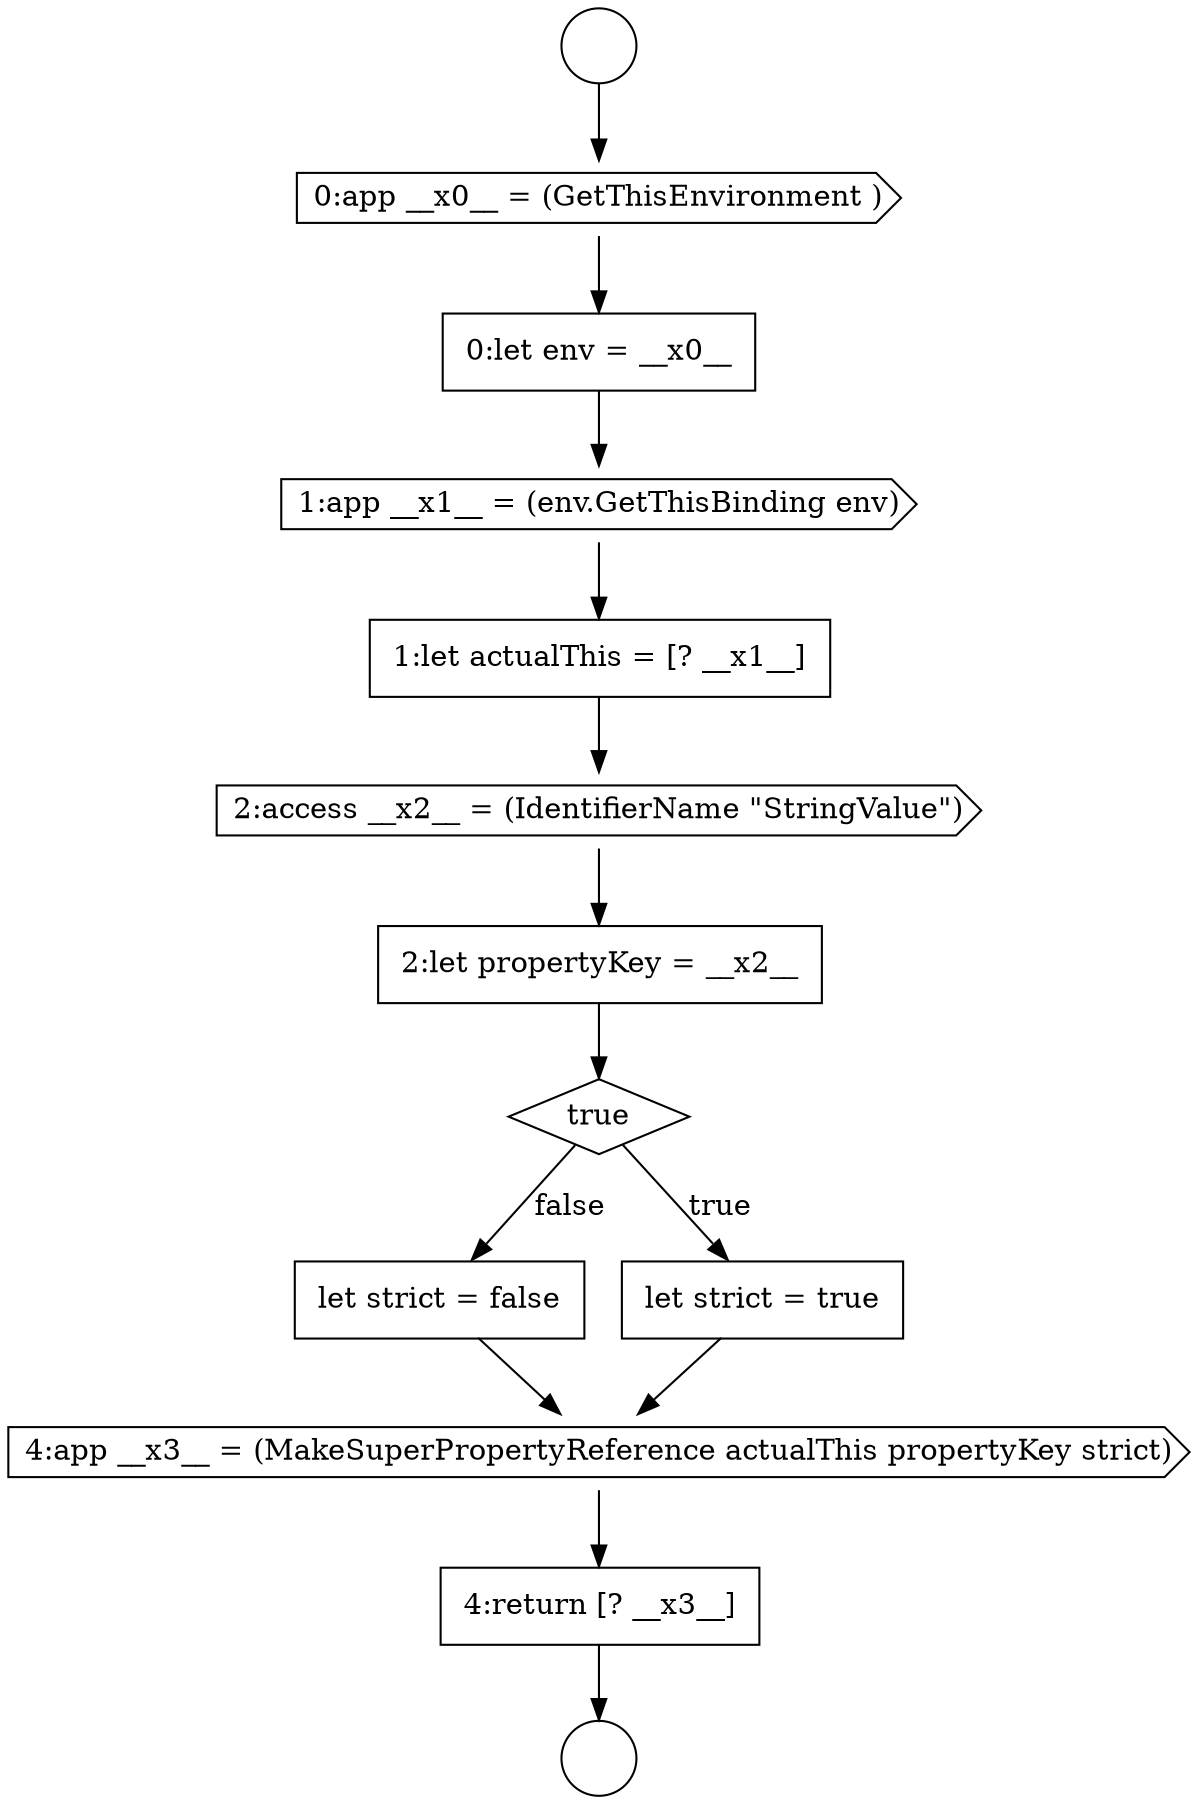 digraph {
  node4326 [shape=none, margin=0, label=<<font color="black">
    <table border="0" cellborder="1" cellspacing="0" cellpadding="10">
      <tr><td align="left">let strict = false</td></tr>
    </table>
  </font>> color="black" fillcolor="white" style=filled]
  node4322 [shape=cds, label=<<font color="black">2:access __x2__ = (IdentifierName &quot;StringValue&quot;)</font>> color="black" fillcolor="white" style=filled]
  node4317 [shape=circle label=" " color="black" fillcolor="white" style=filled]
  node4323 [shape=none, margin=0, label=<<font color="black">
    <table border="0" cellborder="1" cellspacing="0" cellpadding="10">
      <tr><td align="left">2:let propertyKey = __x2__</td></tr>
    </table>
  </font>> color="black" fillcolor="white" style=filled]
  node4320 [shape=cds, label=<<font color="black">1:app __x1__ = (env.GetThisBinding env)</font>> color="black" fillcolor="white" style=filled]
  node4328 [shape=none, margin=0, label=<<font color="black">
    <table border="0" cellborder="1" cellspacing="0" cellpadding="10">
      <tr><td align="left">4:return [? __x3__]</td></tr>
    </table>
  </font>> color="black" fillcolor="white" style=filled]
  node4319 [shape=none, margin=0, label=<<font color="black">
    <table border="0" cellborder="1" cellspacing="0" cellpadding="10">
      <tr><td align="left">0:let env = __x0__</td></tr>
    </table>
  </font>> color="black" fillcolor="white" style=filled]
  node4324 [shape=diamond, label=<<font color="black">true</font>> color="black" fillcolor="white" style=filled]
  node4325 [shape=none, margin=0, label=<<font color="black">
    <table border="0" cellborder="1" cellspacing="0" cellpadding="10">
      <tr><td align="left">let strict = true</td></tr>
    </table>
  </font>> color="black" fillcolor="white" style=filled]
  node4321 [shape=none, margin=0, label=<<font color="black">
    <table border="0" cellborder="1" cellspacing="0" cellpadding="10">
      <tr><td align="left">1:let actualThis = [? __x1__]</td></tr>
    </table>
  </font>> color="black" fillcolor="white" style=filled]
  node4318 [shape=cds, label=<<font color="black">0:app __x0__ = (GetThisEnvironment )</font>> color="black" fillcolor="white" style=filled]
  node4327 [shape=cds, label=<<font color="black">4:app __x3__ = (MakeSuperPropertyReference actualThis propertyKey strict)</font>> color="black" fillcolor="white" style=filled]
  node4316 [shape=circle label=" " color="black" fillcolor="white" style=filled]
  node4320 -> node4321 [ color="black"]
  node4327 -> node4328 [ color="black"]
  node4323 -> node4324 [ color="black"]
  node4328 -> node4317 [ color="black"]
  node4324 -> node4325 [label=<<font color="black">true</font>> color="black"]
  node4324 -> node4326 [label=<<font color="black">false</font>> color="black"]
  node4319 -> node4320 [ color="black"]
  node4322 -> node4323 [ color="black"]
  node4316 -> node4318 [ color="black"]
  node4321 -> node4322 [ color="black"]
  node4326 -> node4327 [ color="black"]
  node4325 -> node4327 [ color="black"]
  node4318 -> node4319 [ color="black"]
}
